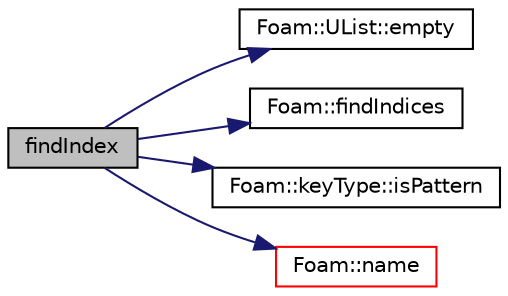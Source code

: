 digraph "findIndex"
{
  bgcolor="transparent";
  edge [fontname="Helvetica",fontsize="10",labelfontname="Helvetica",labelfontsize="10"];
  node [fontname="Helvetica",fontsize="10",shape=record];
  rankdir="LR";
  Node3071 [label="findIndex",height=0.2,width=0.4,color="black", fillcolor="grey75", style="filled", fontcolor="black"];
  Node3071 -> Node3072 [color="midnightblue",fontsize="10",style="solid",fontname="Helvetica"];
  Node3072 [label="Foam::UList::empty",height=0.2,width=0.4,color="black",URL="$a26837.html#a644718bb2fb240de962dc3c9a1fdf0dc",tooltip="Return true if the UList is empty (ie, size() is zero) "];
  Node3071 -> Node3073 [color="midnightblue",fontsize="10",style="solid",fontname="Helvetica"];
  Node3073 [label="Foam::findIndices",height=0.2,width=0.4,color="black",URL="$a21851.html#a397299eb3cd05ecb81797e7109e2f0b9",tooltip="Find all occurences of given element. Linear search. "];
  Node3071 -> Node3074 [color="midnightblue",fontsize="10",style="solid",fontname="Helvetica"];
  Node3074 [label="Foam::keyType::isPattern",height=0.2,width=0.4,color="black",URL="$a29545.html#a04a0151af2fb802822ddc826de05dace",tooltip="Should be treated as a match rather than a literal string. "];
  Node3071 -> Node3075 [color="midnightblue",fontsize="10",style="solid",fontname="Helvetica"];
  Node3075 [label="Foam::name",height=0.2,width=0.4,color="red",URL="$a21851.html#adcb0df2bd4953cb6bb390272d8263c3a",tooltip="Return a string representation of a complex. "];
}

